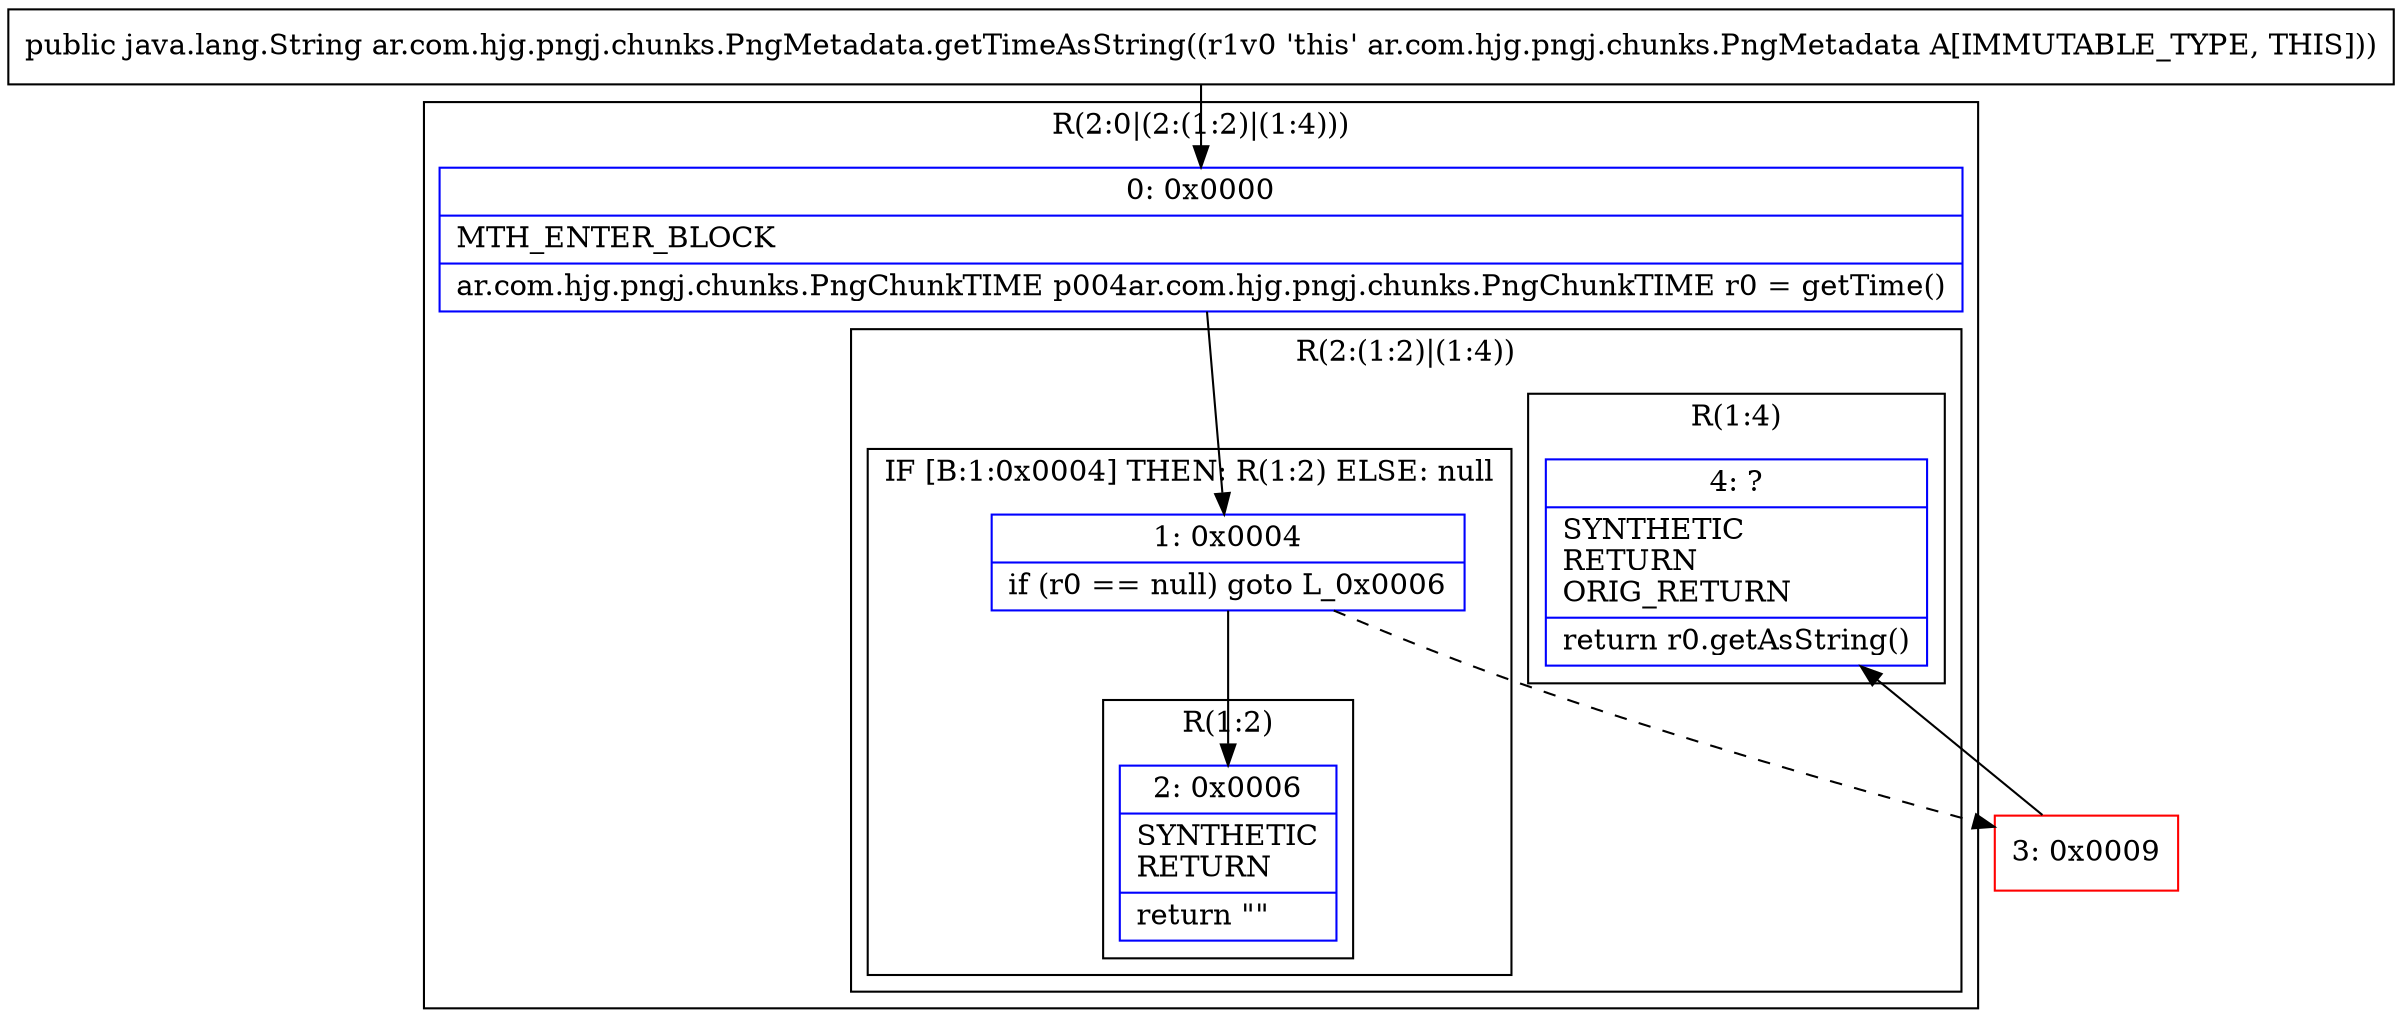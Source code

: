 digraph "CFG forar.com.hjg.pngj.chunks.PngMetadata.getTimeAsString()Ljava\/lang\/String;" {
subgraph cluster_Region_753097298 {
label = "R(2:0|(2:(1:2)|(1:4)))";
node [shape=record,color=blue];
Node_0 [shape=record,label="{0\:\ 0x0000|MTH_ENTER_BLOCK\l|ar.com.hjg.pngj.chunks.PngChunkTIME p004ar.com.hjg.pngj.chunks.PngChunkTIME r0 = getTime()\l}"];
subgraph cluster_Region_463514019 {
label = "R(2:(1:2)|(1:4))";
node [shape=record,color=blue];
subgraph cluster_IfRegion_1212529491 {
label = "IF [B:1:0x0004] THEN: R(1:2) ELSE: null";
node [shape=record,color=blue];
Node_1 [shape=record,label="{1\:\ 0x0004|if (r0 == null) goto L_0x0006\l}"];
subgraph cluster_Region_138529673 {
label = "R(1:2)";
node [shape=record,color=blue];
Node_2 [shape=record,label="{2\:\ 0x0006|SYNTHETIC\lRETURN\l|return \"\"\l}"];
}
}
subgraph cluster_Region_1530301117 {
label = "R(1:4)";
node [shape=record,color=blue];
Node_4 [shape=record,label="{4\:\ ?|SYNTHETIC\lRETURN\lORIG_RETURN\l|return r0.getAsString()\l}"];
}
}
}
Node_3 [shape=record,color=red,label="{3\:\ 0x0009}"];
MethodNode[shape=record,label="{public java.lang.String ar.com.hjg.pngj.chunks.PngMetadata.getTimeAsString((r1v0 'this' ar.com.hjg.pngj.chunks.PngMetadata A[IMMUTABLE_TYPE, THIS])) }"];
MethodNode -> Node_0;
Node_0 -> Node_1;
Node_1 -> Node_2;
Node_1 -> Node_3[style=dashed];
Node_3 -> Node_4;
}

